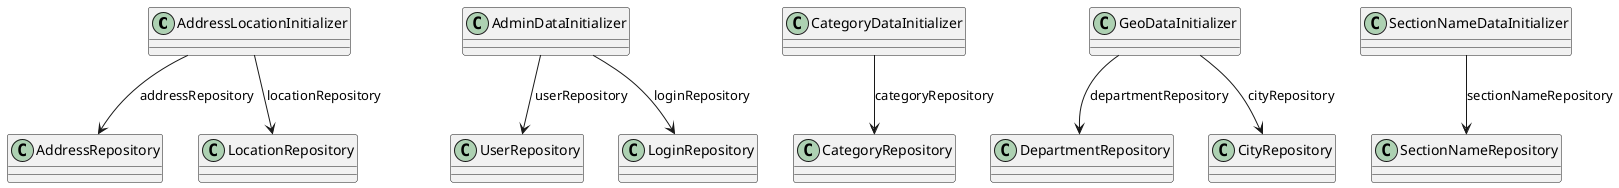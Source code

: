 @startuml Simple Data Class Diagram

class AddressLocationInitializer {
}

class AdminDataInitializer {
}

class CategoryDataInitializer {
}

class GeoDataInitializer {
}

class SectionNameDataInitializer {
}

' Relationships
AddressLocationInitializer --> AddressRepository : addressRepository
AddressLocationInitializer --> LocationRepository : locationRepository
AdminDataInitializer --> UserRepository : userRepository
AdminDataInitializer --> LoginRepository : loginRepository
CategoryDataInitializer --> CategoryRepository : categoryRepository
GeoDataInitializer --> DepartmentRepository : departmentRepository
GeoDataInitializer --> CityRepository : cityRepository
SectionNameDataInitializer --> SectionNameRepository : sectionNameRepository

@enduml